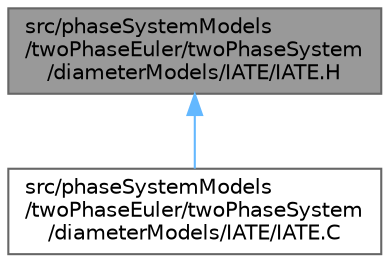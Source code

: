 digraph "src/phaseSystemModels/twoPhaseEuler/twoPhaseSystem/diameterModels/IATE/IATE.H"
{
 // LATEX_PDF_SIZE
  bgcolor="transparent";
  edge [fontname=Helvetica,fontsize=10,labelfontname=Helvetica,labelfontsize=10];
  node [fontname=Helvetica,fontsize=10,shape=box,height=0.2,width=0.4];
  Node1 [id="Node000001",label="src/phaseSystemModels\l/twoPhaseEuler/twoPhaseSystem\l/diameterModels/IATE/IATE.H",height=0.2,width=0.4,color="gray40", fillcolor="grey60", style="filled", fontcolor="black",tooltip=" "];
  Node1 -> Node2 [id="edge1_Node000001_Node000002",dir="back",color="steelblue1",style="solid",tooltip=" "];
  Node2 [id="Node000002",label="src/phaseSystemModels\l/twoPhaseEuler/twoPhaseSystem\l/diameterModels/IATE/IATE.C",height=0.2,width=0.4,color="grey40", fillcolor="white", style="filled",URL="$twoPhaseEuler_2twoPhaseSystem_2diameterModels_2IATE_2IATE_8C.html",tooltip=" "];
}
